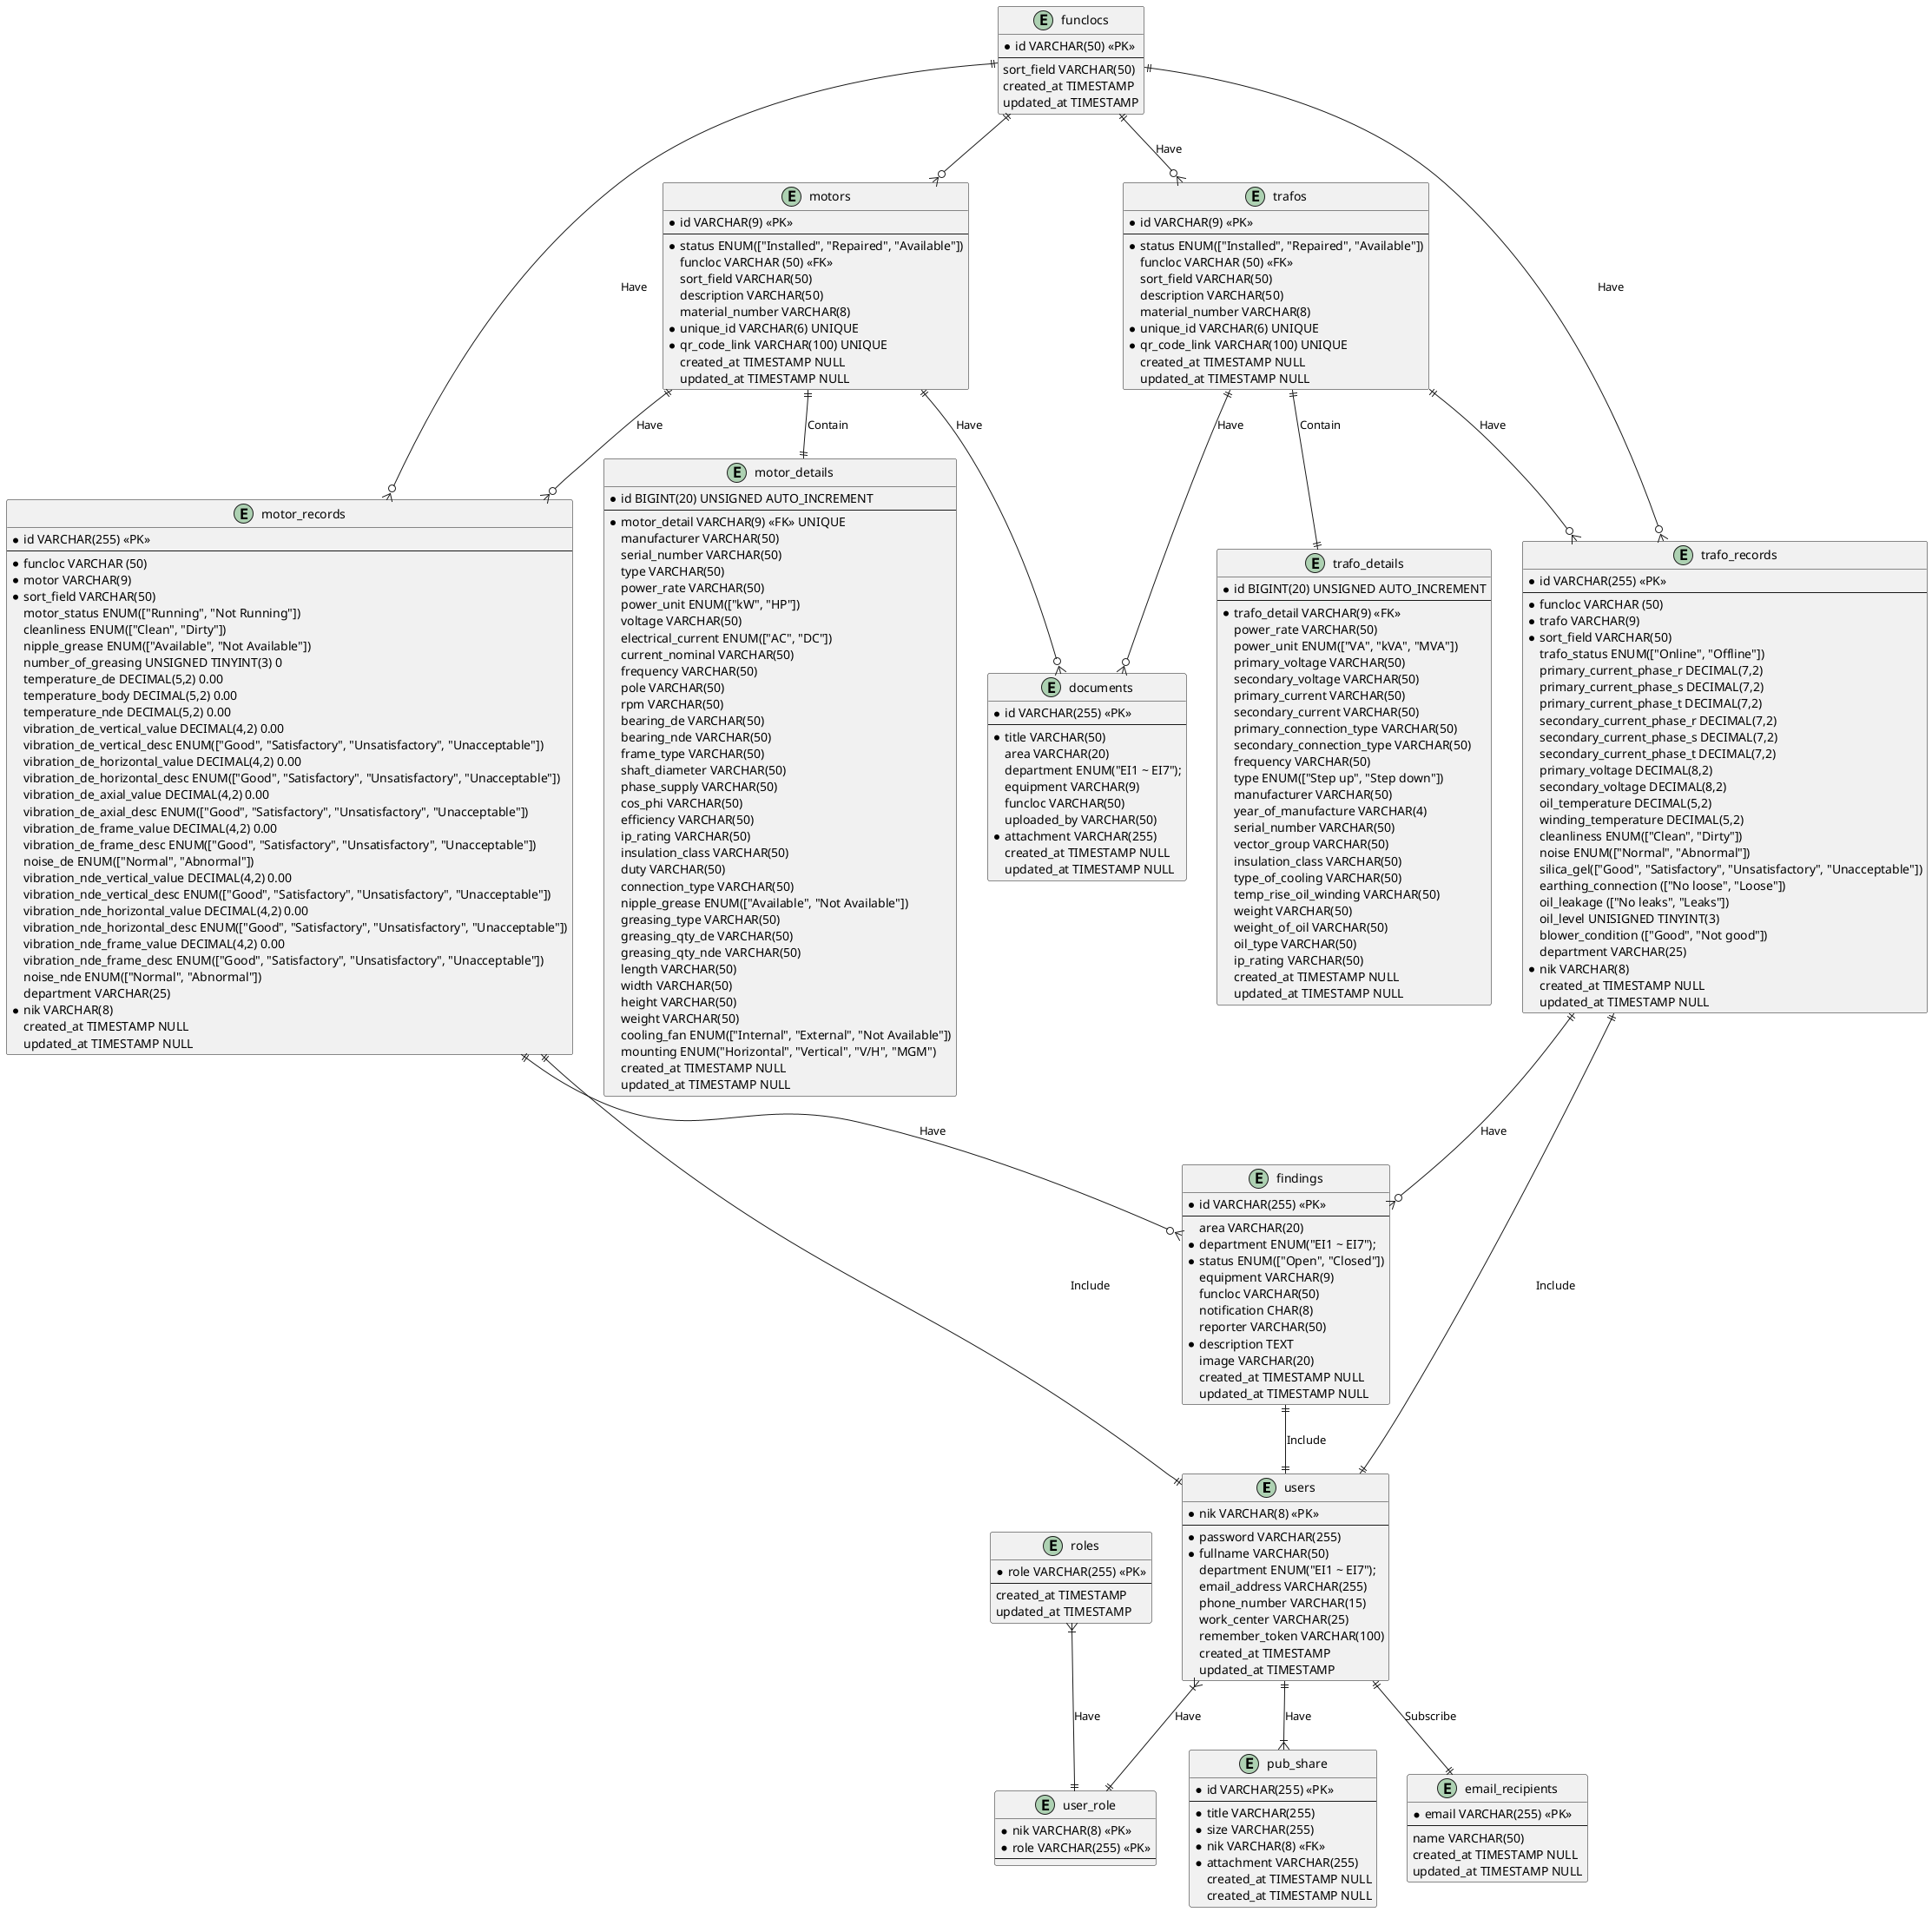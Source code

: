 @startuml fajar_e_maintenance

entity users {
  * nik VARCHAR(8) <<PK>>
  --
  * password VARCHAR(255)
  * fullname VARCHAR(50)
    department ENUM("EI1 ~ EI7");
    email_address VARCHAR(255)
    phone_number VARCHAR(15)
    work_center VARCHAR(25)
    remember_token VARCHAR(100)
    created_at TIMESTAMP
    updated_at TIMESTAMP
}

entity user_role {
  * nik VARCHAR(8) <<PK>>
  * role VARCHAR(255) <<PK>>
  --
}

entity roles {
  * role VARCHAR(255) <<PK>>
  --
    created_at TIMESTAMP
    updated_at TIMESTAMP
}

entity funclocs
{
  * id VARCHAR(50) <<PK>>
  --
    sort_field VARCHAR(50)
    created_at TIMESTAMP
    updated_at TIMESTAMP
}

entity motors
{
  * id VARCHAR(9) <<PK>>
  --
  * status ENUM(["Installed", "Repaired", "Available"])
    funcloc VARCHAR (50) <<FK>>
    sort_field VARCHAR(50)
    description VARCHAR(50)
    material_number VARCHAR(8)
  * unique_id VARCHAR(6) UNIQUE
  * qr_code_link VARCHAR(100) UNIQUE
    created_at TIMESTAMP NULL
    updated_at TIMESTAMP NULL
}

entity motor_details {
  * id BIGINT(20) UNSIGNED AUTO_INCREMENT
  --
  * motor_detail VARCHAR(9) <<FK>> UNIQUE
    manufacturer VARCHAR(50)
    serial_number VARCHAR(50)
    type VARCHAR(50)
    power_rate VARCHAR(50)
    power_unit ENUM(["kW", "HP"])
    voltage VARCHAR(50)
    electrical_current ENUM(["AC", "DC"])
    current_nominal VARCHAR(50)
    frequency VARCHAR(50)
    pole VARCHAR(50)
    rpm VARCHAR(50)
    bearing_de VARCHAR(50)
    bearing_nde VARCHAR(50)
    frame_type VARCHAR(50)
    shaft_diameter VARCHAR(50)
    phase_supply VARCHAR(50)
    cos_phi VARCHAR(50)
    efficiency VARCHAR(50)
    ip_rating VARCHAR(50)
    insulation_class VARCHAR(50)
    duty VARCHAR(50)
    connection_type VARCHAR(50)
    nipple_grease ENUM(["Available", "Not Available"])
    greasing_type VARCHAR(50)
    greasing_qty_de VARCHAR(50) 
    greasing_qty_nde VARCHAR(50)
    length VARCHAR(50)
    width VARCHAR(50)
    height VARCHAR(50) 
    weight VARCHAR(50)
    cooling_fan ENUM(["Internal", "External", "Not Available"])
    mounting ENUM("Horizontal", "Vertical", "V/H", "MGM") 
    created_at TIMESTAMP NULL
    updated_at TIMESTAMP NULL
}

entity motor_records {
  * id VARCHAR(255) <<PK>>
  --
  * funcloc VARCHAR (50)
  * motor VARCHAR(9)
  * sort_field VARCHAR(50)
    motor_status ENUM(["Running", "Not Running"])
    cleanliness ENUM(["Clean", "Dirty"])
    nipple_grease ENUM(["Available", "Not Available"])
    number_of_greasing UNSIGNED TINYINT(3) 0
    temperature_de DECIMAL(5,2) 0.00
    temperature_body DECIMAL(5,2) 0.00
    temperature_nde DECIMAL(5,2) 0.00    
    vibration_de_vertical_value DECIMAL(4,2) 0.00
    vibration_de_vertical_desc ENUM(["Good", "Satisfactory", "Unsatisfactory", "Unacceptable"]) 
    vibration_de_horizontal_value DECIMAL(4,2) 0.00
    vibration_de_horizontal_desc ENUM(["Good", "Satisfactory", "Unsatisfactory", "Unacceptable"]) 
    vibration_de_axial_value DECIMAL(4,2) 0.00
    vibration_de_axial_desc ENUM(["Good", "Satisfactory", "Unsatisfactory", "Unacceptable"])  
    vibration_de_frame_value DECIMAL(4,2) 0.00
    vibration_de_frame_desc ENUM(["Good", "Satisfactory", "Unsatisfactory", "Unacceptable"]) 
    noise_de ENUM(["Normal", "Abnormal"])
    vibration_nde_vertical_value DECIMAL(4,2) 0.00
    vibration_nde_vertical_desc ENUM(["Good", "Satisfactory", "Unsatisfactory", "Unacceptable"]) 
    vibration_nde_horizontal_value DECIMAL(4,2) 0.00
    vibration_nde_horizontal_desc ENUM(["Good", "Satisfactory", "Unsatisfactory", "Unacceptable"])   
    vibration_nde_frame_value DECIMAL(4,2) 0.00
    vibration_nde_frame_desc ENUM(["Good", "Satisfactory", "Unsatisfactory", "Unacceptable"])   
    noise_nde ENUM(["Normal", "Abnormal"])
    department VARCHAR(25)
  * nik VARCHAR(8)
    created_at TIMESTAMP NULL
    updated_at TIMESTAMP NULL
}

entity trafos {
  * id VARCHAR(9) <<PK>>
  --
  * status ENUM(["Installed", "Repaired", "Available"])
    funcloc VARCHAR (50) <<FK>>
    sort_field VARCHAR(50)
    description VARCHAR(50)
    material_number VARCHAR(8)
  * unique_id VARCHAR(6) UNIQUE
  * qr_code_link VARCHAR(100) UNIQUE
    created_at TIMESTAMP NULL
    updated_at TIMESTAMP NULL
}

entity trafo_details {
  * id BIGINT(20) UNSIGNED AUTO_INCREMENT
  --
  * trafo_detail VARCHAR(9) <<FK>>
    power_rate VARCHAR(50)
    power_unit ENUM(["VA", "kVA", "MVA"])
    primary_voltage VARCHAR(50)
    secondary_voltage VARCHAR(50)  
    primary_current VARCHAR(50)
    secondary_current VARCHAR(50)
    primary_connection_type VARCHAR(50)
    secondary_connection_type VARCHAR(50)
    frequency VARCHAR(50)
    type ENUM(["Step up", "Step down"])
    manufacturer VARCHAR(50)
    year_of_manufacture VARCHAR(4)
    serial_number VARCHAR(50)
    vector_group VARCHAR(50)
    insulation_class VARCHAR(50)
    type_of_cooling VARCHAR(50)
    temp_rise_oil_winding VARCHAR(50)
    weight VARCHAR(50)
    weight_of_oil VARCHAR(50)
    oil_type VARCHAR(50)
    ip_rating VARCHAR(50)
    created_at TIMESTAMP NULL
    updated_at TIMESTAMP NULL
}

entity trafo_records {
  * id VARCHAR(255) <<PK>>
  --
  * funcloc VARCHAR (50)
  * trafo VARCHAR(9)
  * sort_field VARCHAR(50)
    trafo_status ENUM(["Online", "Offline"])
    primary_current_phase_r DECIMAL(7,2)
    primary_current_phase_s DECIMAL(7,2)
    primary_current_phase_t DECIMAL(7,2) 
    secondary_current_phase_r DECIMAL(7,2)
    secondary_current_phase_s DECIMAL(7,2)
    secondary_current_phase_t DECIMAL(7,2)
    primary_voltage DECIMAL(8,2)
    secondary_voltage DECIMAL(8,2)
    oil_temperature DECIMAL(5,2) 
    winding_temperature DECIMAL(5,2) 
    cleanliness ENUM(["Clean", "Dirty"])
    noise ENUM(["Normal", "Abnormal"])
    silica_gel(["Good", "Satisfactory", "Unsatisfactory", "Unacceptable"])
    earthing_connection (["No loose", "Loose"])
    oil_leakage (["No leaks", "Leaks"])
    oil_level UNISIGNED TINYINT(3)
    blower_condition (["Good", "Not good"])
    department VARCHAR(25)
  * nik VARCHAR(8)
    created_at TIMESTAMP NULL
    updated_at TIMESTAMP NULL
}

entity findings {
  * id VARCHAR(255) <<PK>>
  --
    area VARCHAR(20)
  * department ENUM("EI1 ~ EI7");
  * status ENUM(["Open", "Closed"])
    equipment VARCHAR(9)
    funcloc VARCHAR(50)
    notification CHAR(8)
    reporter VARCHAR(50)  
  * description TEXT
    image VARCHAR(20)
    created_at TIMESTAMP NULL
    updated_at TIMESTAMP NULL
}

entity documents {
  * id VARCHAR(255) <<PK>>
  --
  * title VARCHAR(50)
    area VARCHAR(20)
    department ENUM("EI1 ~ EI7");
    equipment VARCHAR(9)
    funcloc VARCHAR(50)
    uploaded_by VARCHAR(50)
  * attachment VARCHAR(255)
    created_at TIMESTAMP NULL
    updated_at TIMESTAMP NULL
}

entity pub_share {
  * id VARCHAR(255) <<PK>>
  --
  * title VARCHAR(255)
  * size VARCHAR(255)
  * nik VARCHAR(8) <<FK>>
  * attachment VARCHAR(255)
    created_at TIMESTAMP NULL
    created_at TIMESTAMP NULL
}
 
entity email_recipients {
  * email VARCHAR(255) <<PK>>
  --
    name VARCHAR(50)
    created_at TIMESTAMP NULL
    updated_at TIMESTAMP NULL
}
 
users ||--|{ pub_share : Have
users ||--|| email_recipients : Subscribe
users }|--|| user_role : Have
roles }|--|| user_role : Have

funclocs ||--o{ motors
funclocs ||--o{ motor_records : Have
motors ||--o{ motor_records : Have
motors ||--|| motor_details : Contain
motor_records ||--|| users : Include

funclocs ||--o{ trafos : Have
funclocs ||--o{ trafo_records : Have
trafos ||--o{ trafo_records : Have
trafos ||--|| trafo_details : Contain
trafo_records ||--|| users : Include

findings ||--|| users : Include
motor_records ||--o{ findings : Have
trafo_records ||--o{ findings : Have

motors ||--o{ documents : Have
trafos ||--o{ documents : Have

@enduml